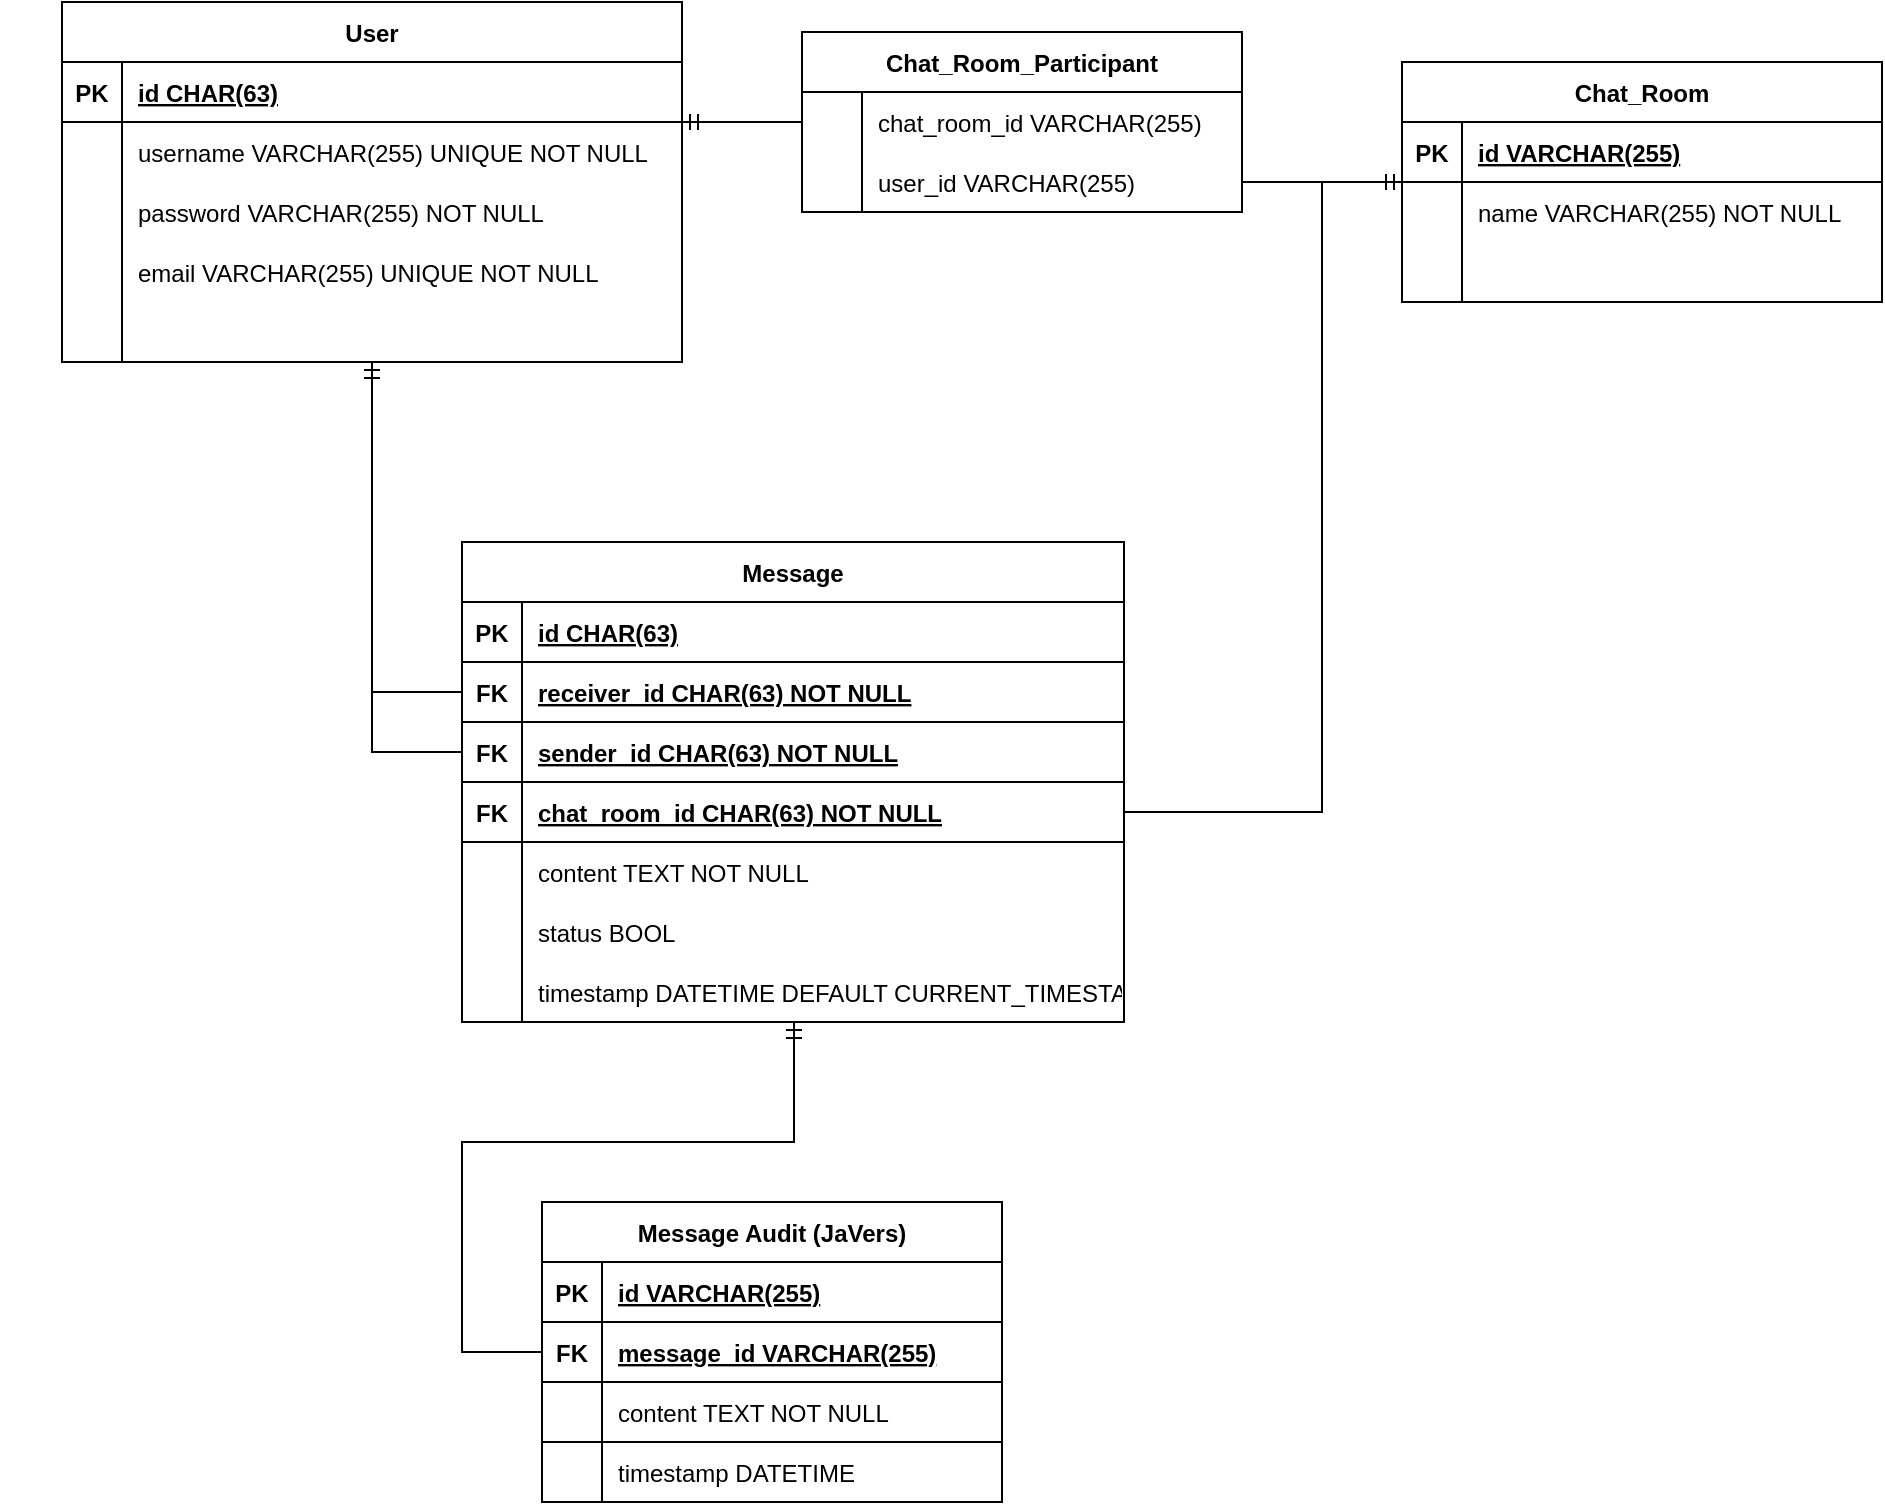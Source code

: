 <mxfile version="24.7.5" pages="3">
  <diagram name="entity_relationship" id="dvNQXCAL7kT2HSJjc5Px">
    <mxGraphModel dx="1500" dy="851" grid="1" gridSize="10" guides="1" tooltips="1" connect="1" arrows="1" fold="1" page="1" pageScale="1" pageWidth="850" pageHeight="1100" math="0" shadow="0">
      <root>
        <mxCell id="0" />
        <mxCell id="1" parent="0" />
        <mxCell id="iavN-UFRBA9EsQjQetGq-38" value="User" style="shape=table;startSize=30;container=1;collapsible=1;childLayout=tableLayout;fixedRows=1;rowLines=0;fontStyle=1;align=center;resizeLast=1;" vertex="1" parent="1">
          <mxGeometry x="40" y="40" width="310" height="180" as="geometry" />
        </mxCell>
        <mxCell id="iavN-UFRBA9EsQjQetGq-39" value="" style="shape=tableRow;horizontal=0;startSize=0;swimlaneHead=0;swimlaneBody=0;fillColor=none;collapsible=0;dropTarget=0;points=[[0,0.5],[1,0.5]];portConstraint=eastwest;strokeColor=inherit;top=0;left=0;right=0;bottom=1;" vertex="1" parent="iavN-UFRBA9EsQjQetGq-38">
          <mxGeometry y="30" width="310" height="30" as="geometry" />
        </mxCell>
        <mxCell id="iavN-UFRBA9EsQjQetGq-40" value="PK" style="shape=partialRectangle;overflow=hidden;connectable=0;fillColor=none;strokeColor=inherit;top=0;left=0;bottom=0;right=0;fontStyle=1;" vertex="1" parent="iavN-UFRBA9EsQjQetGq-39">
          <mxGeometry width="30" height="30" as="geometry">
            <mxRectangle width="30" height="30" as="alternateBounds" />
          </mxGeometry>
        </mxCell>
        <mxCell id="iavN-UFRBA9EsQjQetGq-41" value="id CHAR(63) " style="shape=partialRectangle;overflow=hidden;connectable=0;fillColor=none;align=left;strokeColor=inherit;top=0;left=0;bottom=0;right=0;spacingLeft=6;fontStyle=5;" vertex="1" parent="iavN-UFRBA9EsQjQetGq-39">
          <mxGeometry x="30" width="280" height="30" as="geometry">
            <mxRectangle width="280" height="30" as="alternateBounds" />
          </mxGeometry>
        </mxCell>
        <mxCell id="iavN-UFRBA9EsQjQetGq-42" value="" style="shape=tableRow;horizontal=0;startSize=0;swimlaneHead=0;swimlaneBody=0;fillColor=none;collapsible=0;dropTarget=0;points=[[0,0.5],[1,0.5]];portConstraint=eastwest;strokeColor=inherit;top=0;left=0;right=0;bottom=0;" vertex="1" parent="iavN-UFRBA9EsQjQetGq-38">
          <mxGeometry y="60" width="310" height="30" as="geometry" />
        </mxCell>
        <mxCell id="iavN-UFRBA9EsQjQetGq-43" value="" style="shape=partialRectangle;overflow=hidden;connectable=0;fillColor=none;strokeColor=inherit;top=0;left=0;bottom=0;right=0;" vertex="1" parent="iavN-UFRBA9EsQjQetGq-42">
          <mxGeometry width="30" height="30" as="geometry">
            <mxRectangle width="30" height="30" as="alternateBounds" />
          </mxGeometry>
        </mxCell>
        <mxCell id="iavN-UFRBA9EsQjQetGq-44" value="username VARCHAR(255) UNIQUE NOT NULL" style="shape=partialRectangle;overflow=hidden;connectable=0;fillColor=none;align=left;strokeColor=inherit;top=0;left=0;bottom=0;right=0;spacingLeft=6;" vertex="1" parent="iavN-UFRBA9EsQjQetGq-42">
          <mxGeometry x="30" width="280" height="30" as="geometry">
            <mxRectangle width="280" height="30" as="alternateBounds" />
          </mxGeometry>
        </mxCell>
        <mxCell id="iavN-UFRBA9EsQjQetGq-45" value="" style="shape=tableRow;horizontal=0;startSize=0;swimlaneHead=0;swimlaneBody=0;fillColor=none;collapsible=0;dropTarget=0;points=[[0,0.5],[1,0.5]];portConstraint=eastwest;strokeColor=inherit;top=0;left=0;right=0;bottom=0;" vertex="1" parent="iavN-UFRBA9EsQjQetGq-38">
          <mxGeometry y="90" width="310" height="30" as="geometry" />
        </mxCell>
        <mxCell id="iavN-UFRBA9EsQjQetGq-46" value="" style="shape=partialRectangle;overflow=hidden;connectable=0;fillColor=none;strokeColor=inherit;top=0;left=0;bottom=0;right=0;" vertex="1" parent="iavN-UFRBA9EsQjQetGq-45">
          <mxGeometry width="30" height="30" as="geometry">
            <mxRectangle width="30" height="30" as="alternateBounds" />
          </mxGeometry>
        </mxCell>
        <mxCell id="iavN-UFRBA9EsQjQetGq-47" value="password VARCHAR(255) NOT NULL" style="shape=partialRectangle;overflow=hidden;connectable=0;fillColor=none;align=left;strokeColor=inherit;top=0;left=0;bottom=0;right=0;spacingLeft=6;" vertex="1" parent="iavN-UFRBA9EsQjQetGq-45">
          <mxGeometry x="30" width="280" height="30" as="geometry">
            <mxRectangle width="280" height="30" as="alternateBounds" />
          </mxGeometry>
        </mxCell>
        <mxCell id="iavN-UFRBA9EsQjQetGq-48" value="" style="shape=tableRow;horizontal=0;startSize=0;swimlaneHead=0;swimlaneBody=0;fillColor=none;collapsible=0;dropTarget=0;points=[[0,0.5],[1,0.5]];portConstraint=eastwest;strokeColor=inherit;top=0;left=0;right=0;bottom=0;" vertex="1" parent="iavN-UFRBA9EsQjQetGq-38">
          <mxGeometry y="120" width="310" height="30" as="geometry" />
        </mxCell>
        <mxCell id="iavN-UFRBA9EsQjQetGq-49" value="" style="shape=partialRectangle;overflow=hidden;connectable=0;fillColor=none;strokeColor=inherit;top=0;left=0;bottom=0;right=0;" vertex="1" parent="iavN-UFRBA9EsQjQetGq-48">
          <mxGeometry width="30" height="30" as="geometry">
            <mxRectangle width="30" height="30" as="alternateBounds" />
          </mxGeometry>
        </mxCell>
        <mxCell id="iavN-UFRBA9EsQjQetGq-50" value="email VARCHAR(255) UNIQUE NOT NULL" style="shape=partialRectangle;overflow=hidden;connectable=0;fillColor=none;align=left;strokeColor=inherit;top=0;left=0;bottom=0;right=0;spacingLeft=6;" vertex="1" parent="iavN-UFRBA9EsQjQetGq-48">
          <mxGeometry x="30" width="280" height="30" as="geometry">
            <mxRectangle width="280" height="30" as="alternateBounds" />
          </mxGeometry>
        </mxCell>
        <mxCell id="iavN-UFRBA9EsQjQetGq-51" value="" style="shape=tableRow;horizontal=0;startSize=0;swimlaneHead=0;swimlaneBody=0;fillColor=none;collapsible=0;dropTarget=0;points=[[0,0.5],[1,0.5]];portConstraint=eastwest;strokeColor=inherit;top=0;left=0;right=0;bottom=0;" vertex="1" parent="iavN-UFRBA9EsQjQetGq-38">
          <mxGeometry y="150" width="310" height="30" as="geometry" />
        </mxCell>
        <mxCell id="iavN-UFRBA9EsQjQetGq-52" value="" style="shape=partialRectangle;overflow=hidden;connectable=0;fillColor=none;strokeColor=inherit;top=0;left=0;bottom=0;right=0;" vertex="1" parent="iavN-UFRBA9EsQjQetGq-51">
          <mxGeometry width="30" height="30" as="geometry">
            <mxRectangle width="30" height="30" as="alternateBounds" />
          </mxGeometry>
        </mxCell>
        <mxCell id="iavN-UFRBA9EsQjQetGq-53" value="" style="shape=partialRectangle;overflow=hidden;connectable=0;fillColor=none;align=left;strokeColor=inherit;top=0;left=0;bottom=0;right=0;spacingLeft=6;" vertex="1" parent="iavN-UFRBA9EsQjQetGq-51">
          <mxGeometry x="30" width="280" height="30" as="geometry">
            <mxRectangle width="280" height="30" as="alternateBounds" />
          </mxGeometry>
        </mxCell>
        <mxCell id="iavN-UFRBA9EsQjQetGq-82" value="" style="shape=partialRectangle;overflow=hidden;connectable=0;fillColor=none;align=left;strokeColor=inherit;top=0;left=0;bottom=0;right=0;spacingLeft=6;" vertex="1" parent="1">
          <mxGeometry x="10" y="330" width="300" height="30" as="geometry">
            <mxRectangle width="300" height="30" as="alternateBounds" />
          </mxGeometry>
        </mxCell>
        <mxCell id="iavN-UFRBA9EsQjQetGq-54" value="Message" style="shape=table;startSize=30;container=1;collapsible=1;childLayout=tableLayout;fixedRows=1;rowLines=0;fontStyle=1;align=center;resizeLast=1;" vertex="1" parent="1">
          <mxGeometry x="240" y="310" width="331" height="240" as="geometry" />
        </mxCell>
        <mxCell id="iavN-UFRBA9EsQjQetGq-55" value="" style="shape=tableRow;horizontal=0;startSize=0;swimlaneHead=0;swimlaneBody=0;fillColor=none;collapsible=0;dropTarget=0;points=[[0,0.5],[1,0.5]];portConstraint=eastwest;strokeColor=inherit;top=0;left=0;right=0;bottom=1;" vertex="1" parent="iavN-UFRBA9EsQjQetGq-54">
          <mxGeometry y="30" width="331" height="30" as="geometry" />
        </mxCell>
        <mxCell id="iavN-UFRBA9EsQjQetGq-56" value="PK" style="shape=partialRectangle;overflow=hidden;connectable=0;fillColor=none;strokeColor=inherit;top=0;left=0;bottom=0;right=0;fontStyle=1;" vertex="1" parent="iavN-UFRBA9EsQjQetGq-55">
          <mxGeometry width="30" height="30" as="geometry">
            <mxRectangle width="30" height="30" as="alternateBounds" />
          </mxGeometry>
        </mxCell>
        <mxCell id="iavN-UFRBA9EsQjQetGq-57" value="id CHAR(63) " style="shape=partialRectangle;overflow=hidden;connectable=0;fillColor=none;align=left;strokeColor=inherit;top=0;left=0;bottom=0;right=0;spacingLeft=6;fontStyle=5;" vertex="1" parent="iavN-UFRBA9EsQjQetGq-55">
          <mxGeometry x="30" width="301" height="30" as="geometry">
            <mxRectangle width="301" height="30" as="alternateBounds" />
          </mxGeometry>
        </mxCell>
        <mxCell id="iavN-UFRBA9EsQjQetGq-76" value="" style="shape=tableRow;horizontal=0;startSize=0;swimlaneHead=0;swimlaneBody=0;fillColor=none;collapsible=0;dropTarget=0;points=[[0,0.5],[1,0.5]];portConstraint=eastwest;strokeColor=inherit;top=0;left=0;right=0;bottom=1;" vertex="1" parent="iavN-UFRBA9EsQjQetGq-54">
          <mxGeometry y="60" width="331" height="30" as="geometry" />
        </mxCell>
        <mxCell id="iavN-UFRBA9EsQjQetGq-77" value="FK" style="shape=partialRectangle;overflow=hidden;connectable=0;fillColor=none;strokeColor=inherit;top=0;left=0;bottom=0;right=0;fontStyle=1;" vertex="1" parent="iavN-UFRBA9EsQjQetGq-76">
          <mxGeometry width="30" height="30" as="geometry">
            <mxRectangle width="30" height="30" as="alternateBounds" />
          </mxGeometry>
        </mxCell>
        <mxCell id="iavN-UFRBA9EsQjQetGq-78" value="receiver_id CHAR(63) NOT NULL" style="shape=partialRectangle;overflow=hidden;connectable=0;fillColor=none;align=left;strokeColor=inherit;top=0;left=0;bottom=0;right=0;spacingLeft=6;fontStyle=5;" vertex="1" parent="iavN-UFRBA9EsQjQetGq-76">
          <mxGeometry x="30" width="301" height="30" as="geometry">
            <mxRectangle width="301" height="30" as="alternateBounds" />
          </mxGeometry>
        </mxCell>
        <mxCell id="iavN-UFRBA9EsQjQetGq-79" value="" style="shape=tableRow;horizontal=0;startSize=0;swimlaneHead=0;swimlaneBody=0;fillColor=none;collapsible=0;dropTarget=0;points=[[0,0.5],[1,0.5]];portConstraint=eastwest;strokeColor=inherit;top=0;left=0;right=0;bottom=1;" vertex="1" parent="iavN-UFRBA9EsQjQetGq-54">
          <mxGeometry y="90" width="331" height="30" as="geometry" />
        </mxCell>
        <mxCell id="iavN-UFRBA9EsQjQetGq-80" value="FK" style="shape=partialRectangle;overflow=hidden;connectable=0;fillColor=none;strokeColor=inherit;top=0;left=0;bottom=0;right=0;fontStyle=1;" vertex="1" parent="iavN-UFRBA9EsQjQetGq-79">
          <mxGeometry width="30" height="30" as="geometry">
            <mxRectangle width="30" height="30" as="alternateBounds" />
          </mxGeometry>
        </mxCell>
        <mxCell id="iavN-UFRBA9EsQjQetGq-81" value="sender_id CHAR(63) NOT NULL" style="shape=partialRectangle;overflow=hidden;connectable=0;fillColor=none;align=left;strokeColor=inherit;top=0;left=0;bottom=0;right=0;spacingLeft=6;fontStyle=5;" vertex="1" parent="iavN-UFRBA9EsQjQetGq-79">
          <mxGeometry x="30" width="301" height="30" as="geometry">
            <mxRectangle width="301" height="30" as="alternateBounds" />
          </mxGeometry>
        </mxCell>
        <mxCell id="iavN-UFRBA9EsQjQetGq-105" value="" style="shape=tableRow;horizontal=0;startSize=0;swimlaneHead=0;swimlaneBody=0;fillColor=none;collapsible=0;dropTarget=0;points=[[0,0.5],[1,0.5]];portConstraint=eastwest;strokeColor=inherit;top=0;left=0;right=0;bottom=1;" vertex="1" parent="iavN-UFRBA9EsQjQetGq-54">
          <mxGeometry y="120" width="331" height="30" as="geometry" />
        </mxCell>
        <mxCell id="iavN-UFRBA9EsQjQetGq-106" value="FK" style="shape=partialRectangle;overflow=hidden;connectable=0;fillColor=none;strokeColor=inherit;top=0;left=0;bottom=0;right=0;fontStyle=1;" vertex="1" parent="iavN-UFRBA9EsQjQetGq-105">
          <mxGeometry width="30" height="30" as="geometry">
            <mxRectangle width="30" height="30" as="alternateBounds" />
          </mxGeometry>
        </mxCell>
        <mxCell id="iavN-UFRBA9EsQjQetGq-107" value="chat_room_id CHAR(63) NOT NULL" style="shape=partialRectangle;overflow=hidden;connectable=0;fillColor=none;align=left;strokeColor=inherit;top=0;left=0;bottom=0;right=0;spacingLeft=6;fontStyle=5;" vertex="1" parent="iavN-UFRBA9EsQjQetGq-105">
          <mxGeometry x="30" width="301" height="30" as="geometry">
            <mxRectangle width="301" height="30" as="alternateBounds" />
          </mxGeometry>
        </mxCell>
        <mxCell id="iavN-UFRBA9EsQjQetGq-64" value="" style="shape=tableRow;horizontal=0;startSize=0;swimlaneHead=0;swimlaneBody=0;fillColor=none;collapsible=0;dropTarget=0;points=[[0,0.5],[1,0.5]];portConstraint=eastwest;strokeColor=inherit;top=0;left=0;right=0;bottom=0;" vertex="1" parent="iavN-UFRBA9EsQjQetGq-54">
          <mxGeometry y="150" width="331" height="30" as="geometry" />
        </mxCell>
        <mxCell id="iavN-UFRBA9EsQjQetGq-65" value="" style="shape=partialRectangle;overflow=hidden;connectable=0;fillColor=none;strokeColor=inherit;top=0;left=0;bottom=0;right=0;" vertex="1" parent="iavN-UFRBA9EsQjQetGq-64">
          <mxGeometry width="30" height="30" as="geometry">
            <mxRectangle width="30" height="30" as="alternateBounds" />
          </mxGeometry>
        </mxCell>
        <mxCell id="iavN-UFRBA9EsQjQetGq-66" value="content TEXT NOT NULL" style="shape=partialRectangle;overflow=hidden;connectable=0;fillColor=none;align=left;strokeColor=inherit;top=0;left=0;bottom=0;right=0;spacingLeft=6;" vertex="1" parent="iavN-UFRBA9EsQjQetGq-64">
          <mxGeometry x="30" width="301" height="30" as="geometry">
            <mxRectangle width="301" height="30" as="alternateBounds" />
          </mxGeometry>
        </mxCell>
        <mxCell id="1YF99DTEPfbF8nsBhohG-1" value="" style="shape=tableRow;horizontal=0;startSize=0;swimlaneHead=0;swimlaneBody=0;fillColor=none;collapsible=0;dropTarget=0;points=[[0,0.5],[1,0.5]];portConstraint=eastwest;strokeColor=inherit;top=0;left=0;right=0;bottom=0;" vertex="1" parent="iavN-UFRBA9EsQjQetGq-54">
          <mxGeometry y="180" width="331" height="30" as="geometry" />
        </mxCell>
        <mxCell id="1YF99DTEPfbF8nsBhohG-2" value="" style="shape=partialRectangle;overflow=hidden;connectable=0;fillColor=none;strokeColor=inherit;top=0;left=0;bottom=0;right=0;" vertex="1" parent="1YF99DTEPfbF8nsBhohG-1">
          <mxGeometry width="30" height="30" as="geometry">
            <mxRectangle width="30" height="30" as="alternateBounds" />
          </mxGeometry>
        </mxCell>
        <mxCell id="1YF99DTEPfbF8nsBhohG-3" value="status BOOL" style="shape=partialRectangle;overflow=hidden;connectable=0;fillColor=none;align=left;strokeColor=inherit;top=0;left=0;bottom=0;right=0;spacingLeft=6;" vertex="1" parent="1YF99DTEPfbF8nsBhohG-1">
          <mxGeometry x="30" width="301" height="30" as="geometry">
            <mxRectangle width="301" height="30" as="alternateBounds" />
          </mxGeometry>
        </mxCell>
        <mxCell id="iavN-UFRBA9EsQjQetGq-67" value="" style="shape=tableRow;horizontal=0;startSize=0;swimlaneHead=0;swimlaneBody=0;fillColor=none;collapsible=0;dropTarget=0;points=[[0,0.5],[1,0.5]];portConstraint=eastwest;strokeColor=inherit;top=0;left=0;right=0;bottom=0;" vertex="1" parent="iavN-UFRBA9EsQjQetGq-54">
          <mxGeometry y="210" width="331" height="30" as="geometry" />
        </mxCell>
        <mxCell id="iavN-UFRBA9EsQjQetGq-68" value="" style="shape=partialRectangle;overflow=hidden;connectable=0;fillColor=none;strokeColor=inherit;top=0;left=0;bottom=0;right=0;" vertex="1" parent="iavN-UFRBA9EsQjQetGq-67">
          <mxGeometry width="30" height="30" as="geometry">
            <mxRectangle width="30" height="30" as="alternateBounds" />
          </mxGeometry>
        </mxCell>
        <mxCell id="iavN-UFRBA9EsQjQetGq-69" value="timestamp DATETIME DEFAULT CURRENT_TIMESTAMP" style="shape=partialRectangle;overflow=hidden;connectable=0;fillColor=none;align=left;strokeColor=inherit;top=0;left=0;bottom=0;right=0;spacingLeft=6;" vertex="1" parent="iavN-UFRBA9EsQjQetGq-67">
          <mxGeometry x="30" width="301" height="30" as="geometry">
            <mxRectangle width="301" height="30" as="alternateBounds" />
          </mxGeometry>
        </mxCell>
        <mxCell id="iavN-UFRBA9EsQjQetGq-86" value="" style="edgeStyle=elbowEdgeStyle;fontSize=12;html=1;endArrow=ERmandOne;rounded=0;exitX=0;exitY=0.5;exitDx=0;exitDy=0;elbow=vertical;" edge="1" parent="1" source="iavN-UFRBA9EsQjQetGq-76" target="iavN-UFRBA9EsQjQetGq-38">
          <mxGeometry width="100" height="100" relative="1" as="geometry">
            <mxPoint x="370" y="270" as="sourcePoint" />
            <mxPoint x="470" y="170" as="targetPoint" />
            <Array as="points">
              <mxPoint x="380" y="385" />
            </Array>
          </mxGeometry>
        </mxCell>
        <mxCell id="iavN-UFRBA9EsQjQetGq-87" value="" style="edgeStyle=elbowEdgeStyle;fontSize=12;html=1;endArrow=ERmandOne;rounded=0;exitX=0;exitY=0.5;exitDx=0;exitDy=0;elbow=vertical;" edge="1" parent="1" source="iavN-UFRBA9EsQjQetGq-79" target="iavN-UFRBA9EsQjQetGq-38">
          <mxGeometry width="100" height="100" relative="1" as="geometry">
            <mxPoint x="510.07" y="196.28" as="sourcePoint" />
            <mxPoint x="410.07" y="140.28" as="targetPoint" />
            <Array as="points">
              <mxPoint x="380" y="415" />
            </Array>
          </mxGeometry>
        </mxCell>
        <mxCell id="iavN-UFRBA9EsQjQetGq-88" value="Chat_Room" style="shape=table;startSize=30;container=1;collapsible=1;childLayout=tableLayout;fixedRows=1;rowLines=0;fontStyle=1;align=center;resizeLast=1;" vertex="1" parent="1">
          <mxGeometry x="710" y="70" width="240" height="120" as="geometry" />
        </mxCell>
        <mxCell id="iavN-UFRBA9EsQjQetGq-89" value="" style="shape=tableRow;horizontal=0;startSize=0;swimlaneHead=0;swimlaneBody=0;fillColor=none;collapsible=0;dropTarget=0;points=[[0,0.5],[1,0.5]];portConstraint=eastwest;strokeColor=inherit;top=0;left=0;right=0;bottom=1;" vertex="1" parent="iavN-UFRBA9EsQjQetGq-88">
          <mxGeometry y="30" width="240" height="30" as="geometry" />
        </mxCell>
        <mxCell id="iavN-UFRBA9EsQjQetGq-90" value="PK" style="shape=partialRectangle;overflow=hidden;connectable=0;fillColor=none;strokeColor=inherit;top=0;left=0;bottom=0;right=0;fontStyle=1;" vertex="1" parent="iavN-UFRBA9EsQjQetGq-89">
          <mxGeometry width="30" height="30" as="geometry">
            <mxRectangle width="30" height="30" as="alternateBounds" />
          </mxGeometry>
        </mxCell>
        <mxCell id="iavN-UFRBA9EsQjQetGq-91" value="id VARCHAR(255) " style="shape=partialRectangle;overflow=hidden;connectable=0;fillColor=none;align=left;strokeColor=inherit;top=0;left=0;bottom=0;right=0;spacingLeft=6;fontStyle=5;" vertex="1" parent="iavN-UFRBA9EsQjQetGq-89">
          <mxGeometry x="30" width="210" height="30" as="geometry">
            <mxRectangle width="210" height="30" as="alternateBounds" />
          </mxGeometry>
        </mxCell>
        <mxCell id="iavN-UFRBA9EsQjQetGq-92" value="" style="shape=tableRow;horizontal=0;startSize=0;swimlaneHead=0;swimlaneBody=0;fillColor=none;collapsible=0;dropTarget=0;points=[[0,0.5],[1,0.5]];portConstraint=eastwest;strokeColor=inherit;top=0;left=0;right=0;bottom=0;" vertex="1" parent="iavN-UFRBA9EsQjQetGq-88">
          <mxGeometry y="60" width="240" height="30" as="geometry" />
        </mxCell>
        <mxCell id="iavN-UFRBA9EsQjQetGq-93" value="" style="shape=partialRectangle;overflow=hidden;connectable=0;fillColor=none;strokeColor=inherit;top=0;left=0;bottom=0;right=0;" vertex="1" parent="iavN-UFRBA9EsQjQetGq-92">
          <mxGeometry width="30" height="30" as="geometry">
            <mxRectangle width="30" height="30" as="alternateBounds" />
          </mxGeometry>
        </mxCell>
        <mxCell id="iavN-UFRBA9EsQjQetGq-94" value="name VARCHAR(255) NOT NULL" style="shape=partialRectangle;overflow=hidden;connectable=0;fillColor=none;align=left;strokeColor=inherit;top=0;left=0;bottom=0;right=0;spacingLeft=6;" vertex="1" parent="iavN-UFRBA9EsQjQetGq-92">
          <mxGeometry x="30" width="210" height="30" as="geometry">
            <mxRectangle width="210" height="30" as="alternateBounds" />
          </mxGeometry>
        </mxCell>
        <mxCell id="iavN-UFRBA9EsQjQetGq-95" value="" style="shape=tableRow;horizontal=0;startSize=0;swimlaneHead=0;swimlaneBody=0;fillColor=none;collapsible=0;dropTarget=0;points=[[0,0.5],[1,0.5]];portConstraint=eastwest;strokeColor=inherit;top=0;left=0;right=0;bottom=0;" vertex="1" parent="iavN-UFRBA9EsQjQetGq-88">
          <mxGeometry y="90" width="240" height="30" as="geometry" />
        </mxCell>
        <mxCell id="iavN-UFRBA9EsQjQetGq-96" value="" style="shape=partialRectangle;overflow=hidden;connectable=0;fillColor=none;strokeColor=inherit;top=0;left=0;bottom=0;right=0;" vertex="1" parent="iavN-UFRBA9EsQjQetGq-95">
          <mxGeometry width="30" height="30" as="geometry">
            <mxRectangle width="30" height="30" as="alternateBounds" />
          </mxGeometry>
        </mxCell>
        <mxCell id="iavN-UFRBA9EsQjQetGq-97" value="" style="shape=partialRectangle;overflow=hidden;connectable=0;fillColor=none;align=left;strokeColor=inherit;top=0;left=0;bottom=0;right=0;spacingLeft=6;" vertex="1" parent="iavN-UFRBA9EsQjQetGq-95">
          <mxGeometry x="30" width="210" height="30" as="geometry">
            <mxRectangle width="210" height="30" as="alternateBounds" />
          </mxGeometry>
        </mxCell>
        <mxCell id="iavN-UFRBA9EsQjQetGq-98" value="Chat_Room_Participant" style="shape=table;startSize=30;container=1;collapsible=1;childLayout=tableLayout;fixedRows=1;rowLines=0;fontStyle=1;align=center;resizeLast=1;" vertex="1" parent="1">
          <mxGeometry x="410" y="55" width="220" height="90" as="geometry" />
        </mxCell>
        <mxCell id="iavN-UFRBA9EsQjQetGq-99" value="" style="shape=tableRow;horizontal=0;startSize=0;swimlaneHead=0;swimlaneBody=0;fillColor=none;collapsible=0;dropTarget=0;points=[[0,0.5],[1,0.5]];portConstraint=eastwest;strokeColor=inherit;top=0;left=0;right=0;bottom=0;" vertex="1" parent="iavN-UFRBA9EsQjQetGq-98">
          <mxGeometry y="30" width="220" height="30" as="geometry" />
        </mxCell>
        <mxCell id="iavN-UFRBA9EsQjQetGq-100" value="" style="shape=partialRectangle;overflow=hidden;connectable=0;fillColor=none;strokeColor=inherit;top=0;left=0;bottom=0;right=0;" vertex="1" parent="iavN-UFRBA9EsQjQetGq-99">
          <mxGeometry width="30" height="30" as="geometry">
            <mxRectangle width="30" height="30" as="alternateBounds" />
          </mxGeometry>
        </mxCell>
        <mxCell id="iavN-UFRBA9EsQjQetGq-101" value="chat_room_id VARCHAR(255)" style="shape=partialRectangle;overflow=hidden;connectable=0;fillColor=none;align=left;strokeColor=inherit;top=0;left=0;bottom=0;right=0;spacingLeft=6;" vertex="1" parent="iavN-UFRBA9EsQjQetGq-99">
          <mxGeometry x="30" width="190" height="30" as="geometry">
            <mxRectangle width="190" height="30" as="alternateBounds" />
          </mxGeometry>
        </mxCell>
        <mxCell id="iavN-UFRBA9EsQjQetGq-102" value="" style="shape=tableRow;horizontal=0;startSize=0;swimlaneHead=0;swimlaneBody=0;fillColor=none;collapsible=0;dropTarget=0;points=[[0,0.5],[1,0.5]];portConstraint=eastwest;strokeColor=inherit;top=0;left=0;right=0;bottom=0;" vertex="1" parent="iavN-UFRBA9EsQjQetGq-98">
          <mxGeometry y="60" width="220" height="30" as="geometry" />
        </mxCell>
        <mxCell id="iavN-UFRBA9EsQjQetGq-103" value="" style="shape=partialRectangle;overflow=hidden;connectable=0;fillColor=none;strokeColor=inherit;top=0;left=0;bottom=0;right=0;" vertex="1" parent="iavN-UFRBA9EsQjQetGq-102">
          <mxGeometry width="30" height="30" as="geometry">
            <mxRectangle width="30" height="30" as="alternateBounds" />
          </mxGeometry>
        </mxCell>
        <mxCell id="iavN-UFRBA9EsQjQetGq-104" value="user_id VARCHAR(255)" style="shape=partialRectangle;overflow=hidden;connectable=0;fillColor=none;align=left;strokeColor=inherit;top=0;left=0;bottom=0;right=0;spacingLeft=6;" vertex="1" parent="iavN-UFRBA9EsQjQetGq-102">
          <mxGeometry x="30" width="190" height="30" as="geometry">
            <mxRectangle width="190" height="30" as="alternateBounds" />
          </mxGeometry>
        </mxCell>
        <mxCell id="iavN-UFRBA9EsQjQetGq-108" value="" style="edgeStyle=elbowEdgeStyle;fontSize=12;html=1;endArrow=ERmandOne;rounded=0;" edge="1" parent="1" source="iavN-UFRBA9EsQjQetGq-105" target="iavN-UFRBA9EsQjQetGq-88">
          <mxGeometry width="100" height="100" relative="1" as="geometry">
            <mxPoint x="460.07" y="246.28" as="sourcePoint" />
            <mxPoint x="360.07" y="190.28" as="targetPoint" />
            <Array as="points">
              <mxPoint x="670" y="290" />
            </Array>
          </mxGeometry>
        </mxCell>
        <mxCell id="iavN-UFRBA9EsQjQetGq-110" value="" style="edgeStyle=elbowEdgeStyle;fontSize=12;html=1;endArrow=ERmandOne;rounded=0;elbow=vertical;" edge="1" parent="1" source="iavN-UFRBA9EsQjQetGq-102" target="iavN-UFRBA9EsQjQetGq-88">
          <mxGeometry width="100" height="100" relative="1" as="geometry">
            <mxPoint x="460.07" y="246.28" as="sourcePoint" />
            <mxPoint x="360.07" y="190.28" as="targetPoint" />
          </mxGeometry>
        </mxCell>
        <mxCell id="iavN-UFRBA9EsQjQetGq-111" value="" style="edgeStyle=elbowEdgeStyle;fontSize=12;html=1;endArrow=ERmandOne;rounded=0;exitX=0;exitY=0.5;exitDx=0;exitDy=0;elbow=vertical;" edge="1" parent="1" source="iavN-UFRBA9EsQjQetGq-99" target="iavN-UFRBA9EsQjQetGq-38">
          <mxGeometry width="100" height="100" relative="1" as="geometry">
            <mxPoint x="460.07" y="246.28" as="sourcePoint" />
            <mxPoint x="360.07" y="190.28" as="targetPoint" />
          </mxGeometry>
        </mxCell>
        <mxCell id="iavN-UFRBA9EsQjQetGq-127" value="Message Audit (JaVers)" style="shape=table;startSize=30;container=1;collapsible=1;childLayout=tableLayout;fixedRows=1;rowLines=0;fontStyle=1;align=center;resizeLast=1;" vertex="1" parent="1">
          <mxGeometry x="280" y="640" width="230" height="150" as="geometry" />
        </mxCell>
        <mxCell id="iavN-UFRBA9EsQjQetGq-128" value="" style="shape=tableRow;horizontal=0;startSize=0;swimlaneHead=0;swimlaneBody=0;fillColor=none;collapsible=0;dropTarget=0;points=[[0,0.5],[1,0.5]];portConstraint=eastwest;strokeColor=inherit;top=0;left=0;right=0;bottom=1;" vertex="1" parent="iavN-UFRBA9EsQjQetGq-127">
          <mxGeometry y="30" width="230" height="30" as="geometry" />
        </mxCell>
        <mxCell id="iavN-UFRBA9EsQjQetGq-129" value="PK" style="shape=partialRectangle;overflow=hidden;connectable=0;fillColor=none;strokeColor=inherit;top=0;left=0;bottom=0;right=0;fontStyle=1;" vertex="1" parent="iavN-UFRBA9EsQjQetGq-128">
          <mxGeometry width="30" height="30" as="geometry">
            <mxRectangle width="30" height="30" as="alternateBounds" />
          </mxGeometry>
        </mxCell>
        <mxCell id="iavN-UFRBA9EsQjQetGq-130" value="id VARCHAR(255) " style="shape=partialRectangle;overflow=hidden;connectable=0;fillColor=none;align=left;strokeColor=inherit;top=0;left=0;bottom=0;right=0;spacingLeft=6;fontStyle=5;" vertex="1" parent="iavN-UFRBA9EsQjQetGq-128">
          <mxGeometry x="30" width="200" height="30" as="geometry">
            <mxRectangle width="200" height="30" as="alternateBounds" />
          </mxGeometry>
        </mxCell>
        <mxCell id="iavN-UFRBA9EsQjQetGq-137" value="" style="shape=tableRow;horizontal=0;startSize=0;swimlaneHead=0;swimlaneBody=0;fillColor=none;collapsible=0;dropTarget=0;points=[[0,0.5],[1,0.5]];portConstraint=eastwest;strokeColor=inherit;top=0;left=0;right=0;bottom=1;" vertex="1" parent="iavN-UFRBA9EsQjQetGq-127">
          <mxGeometry y="60" width="230" height="30" as="geometry" />
        </mxCell>
        <mxCell id="iavN-UFRBA9EsQjQetGq-138" value="FK" style="shape=partialRectangle;overflow=hidden;connectable=0;fillColor=none;strokeColor=inherit;top=0;left=0;bottom=0;right=0;fontStyle=1;" vertex="1" parent="iavN-UFRBA9EsQjQetGq-137">
          <mxGeometry width="30" height="30" as="geometry">
            <mxRectangle width="30" height="30" as="alternateBounds" />
          </mxGeometry>
        </mxCell>
        <mxCell id="iavN-UFRBA9EsQjQetGq-139" value="message_id VARCHAR(255)" style="shape=partialRectangle;overflow=hidden;connectable=0;fillColor=none;align=left;strokeColor=inherit;top=0;left=0;bottom=0;right=0;spacingLeft=6;fontStyle=5;" vertex="1" parent="iavN-UFRBA9EsQjQetGq-137">
          <mxGeometry x="30" width="200" height="30" as="geometry">
            <mxRectangle width="200" height="30" as="alternateBounds" />
          </mxGeometry>
        </mxCell>
        <mxCell id="FM43t1H5JxLe2pflGVFn-1" value="" style="shape=tableRow;horizontal=0;startSize=0;swimlaneHead=0;swimlaneBody=0;fillColor=none;collapsible=0;dropTarget=0;points=[[0,0.5],[1,0.5]];portConstraint=eastwest;strokeColor=inherit;top=0;left=0;right=0;bottom=1;" vertex="1" parent="iavN-UFRBA9EsQjQetGq-127">
          <mxGeometry y="90" width="230" height="30" as="geometry" />
        </mxCell>
        <mxCell id="FM43t1H5JxLe2pflGVFn-2" value="" style="shape=partialRectangle;overflow=hidden;connectable=0;fillColor=none;strokeColor=inherit;top=0;left=0;bottom=0;right=0;fontStyle=1;" vertex="1" parent="FM43t1H5JxLe2pflGVFn-1">
          <mxGeometry width="30" height="30" as="geometry">
            <mxRectangle width="30" height="30" as="alternateBounds" />
          </mxGeometry>
        </mxCell>
        <mxCell id="FM43t1H5JxLe2pflGVFn-3" value="content TEXT NOT NULL" style="shape=partialRectangle;overflow=hidden;connectable=0;fillColor=none;align=left;strokeColor=inherit;top=0;left=0;bottom=0;right=0;spacingLeft=6;fontStyle=0;" vertex="1" parent="FM43t1H5JxLe2pflGVFn-1">
          <mxGeometry x="30" width="200" height="30" as="geometry">
            <mxRectangle width="200" height="30" as="alternateBounds" />
          </mxGeometry>
        </mxCell>
        <mxCell id="ApjLNvmDcuuYUFGs77qM-14" value="" style="shape=tableRow;horizontal=0;startSize=0;swimlaneHead=0;swimlaneBody=0;fillColor=none;collapsible=0;dropTarget=0;points=[[0,0.5],[1,0.5]];portConstraint=eastwest;strokeColor=inherit;top=0;left=0;right=0;bottom=1;" vertex="1" parent="iavN-UFRBA9EsQjQetGq-127">
          <mxGeometry y="120" width="230" height="30" as="geometry" />
        </mxCell>
        <mxCell id="ApjLNvmDcuuYUFGs77qM-15" value="" style="shape=partialRectangle;overflow=hidden;connectable=0;fillColor=none;strokeColor=inherit;top=0;left=0;bottom=0;right=0;fontStyle=1;" vertex="1" parent="ApjLNvmDcuuYUFGs77qM-14">
          <mxGeometry width="30" height="30" as="geometry">
            <mxRectangle width="30" height="30" as="alternateBounds" />
          </mxGeometry>
        </mxCell>
        <mxCell id="ApjLNvmDcuuYUFGs77qM-16" value="timestamp DATETIME" style="shape=partialRectangle;overflow=hidden;connectable=0;fillColor=none;align=left;strokeColor=inherit;top=0;left=0;bottom=0;right=0;spacingLeft=6;fontStyle=0;" vertex="1" parent="ApjLNvmDcuuYUFGs77qM-14">
          <mxGeometry x="30" width="200" height="30" as="geometry">
            <mxRectangle width="200" height="30" as="alternateBounds" />
          </mxGeometry>
        </mxCell>
        <mxCell id="iavN-UFRBA9EsQjQetGq-144" value="" style="edgeStyle=orthogonalEdgeStyle;fontSize=12;html=1;endArrow=ERmandOne;rounded=0;exitX=0;exitY=0.5;exitDx=0;exitDy=0;" edge="1" parent="1" source="iavN-UFRBA9EsQjQetGq-137" target="iavN-UFRBA9EsQjQetGq-54">
          <mxGeometry width="100" height="100" relative="1" as="geometry">
            <mxPoint x="630.07" y="326.28" as="sourcePoint" />
            <mxPoint x="530.07" y="270.28" as="targetPoint" />
            <Array as="points">
              <mxPoint x="240" y="715" />
              <mxPoint x="240" y="610" />
              <mxPoint x="406" y="610" />
            </Array>
          </mxGeometry>
        </mxCell>
      </root>
    </mxGraphModel>
  </diagram>
  <diagram id="RluTcJFYq8zNbeqi1IOR" name="message_send_sequence">
    <mxGraphModel dx="1235" dy="701" grid="1" gridSize="10" guides="1" tooltips="1" connect="1" arrows="1" fold="1" page="1" pageScale="1" pageWidth="850" pageHeight="1100" math="0" shadow="0">
      <root>
        <mxCell id="0" />
        <mxCell id="1" parent="0" />
        <mxCell id="f7_sXyo5MDRmhDGST-N2-11" value="" style="shape=umlLifeline;perimeter=lifelinePerimeter;whiteSpace=wrap;html=1;container=1;dropTarget=0;collapsible=0;recursiveResize=0;outlineConnect=0;portConstraint=eastwest;newEdgeStyle={&quot;curved&quot;:0,&quot;rounded&quot;:0};participant=umlActor;" vertex="1" parent="1">
          <mxGeometry x="70" y="40" width="20" height="530" as="geometry" />
        </mxCell>
        <mxCell id="f7_sXyo5MDRmhDGST-N2-13" value="" style="html=1;points=[[0,0,0,0,5],[0,1,0,0,-5],[1,0,0,0,5],[1,1,0,0,-5]];perimeter=orthogonalPerimeter;outlineConnect=0;targetShapes=umlLifeline;portConstraint=eastwest;newEdgeStyle={&quot;curved&quot;:0,&quot;rounded&quot;:0};" vertex="1" parent="f7_sXyo5MDRmhDGST-N2-11">
          <mxGeometry x="5" y="80" width="10" height="430" as="geometry" />
        </mxCell>
        <mxCell id="f7_sXyo5MDRmhDGST-N2-17" value="sendMessage(msg, chat)" style="text;html=1;align=center;verticalAlign=middle;resizable=0;points=[];autosize=1;strokeColor=none;fillColor=none;" vertex="1" parent="1">
          <mxGeometry x="100" y="130" width="160" height="30" as="geometry" />
        </mxCell>
        <mxCell id="f7_sXyo5MDRmhDGST-N2-20" style="edgeStyle=orthogonalEdgeStyle;curved=0;rounded=0;orthogonalLoop=1;jettySize=auto;html=1;" edge="1" parent="1" source="f7_sXyo5MDRmhDGST-N2-13" target="UwyhmJ8w5imQIly7uO4r-5">
          <mxGeometry relative="1" as="geometry">
            <mxPoint x="260" y="160" as="targetPoint" />
            <Array as="points">
              <mxPoint x="180" y="160" />
              <mxPoint x="180" y="160" />
            </Array>
          </mxGeometry>
        </mxCell>
        <mxCell id="f7_sXyo5MDRmhDGST-N2-21" value="ChatRoom" style="shape=umlLifeline;whiteSpace=wrap;html=1;container=1;dropTarget=0;collapsible=0;recursiveResize=0;outlineConnect=0;portConstraint=eastwest;newEdgeStyle={&quot;curved&quot;:0,&quot;rounded&quot;:0};points=[[0,0,0,0,5],[0,1,0,0,-5],[1,0,0,0,5],[1,1,0,0,-5]];perimeter=rectanglePerimeter;targetShapes=umlLifeline;participant=label;" vertex="1" parent="1">
          <mxGeometry x="720" y="130" width="100" height="215" as="geometry" />
        </mxCell>
        <mxCell id="UwyhmJ8w5imQIly7uO4r-13" value="" style="html=1;points=[[0,0,0,0,5],[0,1,0,0,-5],[1,0,0,0,5],[1,1,0,0,-5]];perimeter=orthogonalPerimeter;outlineConnect=0;targetShapes=umlLifeline;portConstraint=eastwest;newEdgeStyle={&quot;curved&quot;:0,&quot;rounded&quot;:0};" vertex="1" parent="f7_sXyo5MDRmhDGST-N2-21">
          <mxGeometry x="42.5" y="80" width="15" height="50" as="geometry" />
        </mxCell>
        <mxCell id="UwyhmJ8w5imQIly7uO4r-1" value="" style="shape=umlLifeline;perimeter=lifelinePerimeter;whiteSpace=wrap;html=1;container=1;dropTarget=0;collapsible=0;recursiveResize=0;outlineConnect=0;portConstraint=eastwest;newEdgeStyle={&quot;curved&quot;:0,&quot;rounded&quot;:0};participant=umlControl;" vertex="1" parent="1">
          <mxGeometry x="440" y="40" width="40" height="520" as="geometry" />
        </mxCell>
        <mxCell id="UwyhmJ8w5imQIly7uO4r-10" value="" style="html=1;points=[[0,0,0,0,5],[0,1,0,0,-5],[1,0,0,0,5],[1,1,0,0,-5]];perimeter=orthogonalPerimeter;outlineConnect=0;targetShapes=umlLifeline;portConstraint=eastwest;newEdgeStyle={&quot;curved&quot;:0,&quot;rounded&quot;:0};" vertex="1" parent="UwyhmJ8w5imQIly7uO4r-1">
          <mxGeometry x="15" y="80" width="15" height="410" as="geometry" />
        </mxCell>
        <mxCell id="UwyhmJ8w5imQIly7uO4r-3" value="" style="shape=umlLifeline;perimeter=lifelinePerimeter;whiteSpace=wrap;html=1;container=1;dropTarget=0;collapsible=0;recursiveResize=0;outlineConnect=0;portConstraint=eastwest;newEdgeStyle={&quot;curved&quot;:0,&quot;rounded&quot;:0};participant=umlBoundary;" vertex="1" parent="1">
          <mxGeometry x="260" y="40" width="50" height="530" as="geometry" />
        </mxCell>
        <mxCell id="UwyhmJ8w5imQIly7uO4r-5" value="" style="html=1;points=[[0,0,0,0,5],[0,1,0,0,-5],[1,0,0,0,5],[1,1,0,0,-5]];perimeter=orthogonalPerimeter;outlineConnect=0;targetShapes=umlLifeline;portConstraint=eastwest;newEdgeStyle={&quot;curved&quot;:0,&quot;rounded&quot;:0};" vertex="1" parent="UwyhmJ8w5imQIly7uO4r-3">
          <mxGeometry x="20" y="80" width="10" height="420" as="geometry" />
        </mxCell>
        <mxCell id="UwyhmJ8w5imQIly7uO4r-4" value="Server" style="text;html=1;align=center;verticalAlign=middle;whiteSpace=wrap;rounded=0;" vertex="1" parent="1">
          <mxGeometry x="232.5" y="10" width="105" height="30" as="geometry" />
        </mxCell>
        <mxCell id="UwyhmJ8w5imQIly7uO4r-8" value="" style="endArrow=classic;html=1;rounded=0;edgeStyle=orthogonalEdgeStyle;elbow=vertical;" edge="1" parent="1" source="UwyhmJ8w5imQIly7uO4r-5" target="UwyhmJ8w5imQIly7uO4r-10">
          <mxGeometry width="50" height="50" relative="1" as="geometry">
            <mxPoint x="300" y="190" as="sourcePoint" />
            <mxPoint x="420" y="190" as="targetPoint" />
            <Array as="points">
              <mxPoint x="370" y="180" />
              <mxPoint x="370" y="180" />
            </Array>
          </mxGeometry>
        </mxCell>
        <mxCell id="UwyhmJ8w5imQIly7uO4r-11" value="Message Service" style="text;html=1;align=center;verticalAlign=middle;whiteSpace=wrap;rounded=0;" vertex="1" parent="1">
          <mxGeometry x="430" y="10" width="60" height="30" as="geometry" />
        </mxCell>
        <mxCell id="UwyhmJ8w5imQIly7uO4r-12" value="sendMessage(msg, chat)" style="text;html=1;align=center;verticalAlign=middle;resizable=0;points=[];autosize=1;strokeColor=none;fillColor=none;" vertex="1" parent="1">
          <mxGeometry x="290" y="150" width="160" height="30" as="geometry" />
        </mxCell>
        <mxCell id="aq4dTunesYQlY961VDvg-4" value="" style="shape=umlLifeline;perimeter=lifelinePerimeter;whiteSpace=wrap;html=1;container=1;dropTarget=0;collapsible=0;recursiveResize=0;outlineConnect=0;portConstraint=eastwest;newEdgeStyle={&quot;curved&quot;:0,&quot;rounded&quot;:0};participant=umlControl;" vertex="1" parent="1">
          <mxGeometry x="625" y="40" width="40" height="480" as="geometry" />
        </mxCell>
        <mxCell id="aq4dTunesYQlY961VDvg-5" value="" style="html=1;points=[[0,0,0,0,5],[0,1,0,0,-5],[1,0,0,0,5],[1,1,0,0,-5]];perimeter=orthogonalPerimeter;outlineConnect=0;targetShapes=umlLifeline;portConstraint=eastwest;newEdgeStyle={&quot;curved&quot;:0,&quot;rounded&quot;:0};" vertex="1" parent="aq4dTunesYQlY961VDvg-4">
          <mxGeometry x="12.5" y="140" width="15" height="110" as="geometry" />
        </mxCell>
        <mxCell id="aq4dTunesYQlY961VDvg-6" value="Chat Service" style="text;html=1;align=center;verticalAlign=middle;whiteSpace=wrap;rounded=0;" vertex="1" parent="1">
          <mxGeometry x="600" y="10" width="90" height="30" as="geometry" />
        </mxCell>
        <mxCell id="QBwYZbjo1qc-XuDya7Fc-1" style="edgeStyle=orthogonalEdgeStyle;rounded=0;orthogonalLoop=1;jettySize=auto;html=1;curved=0;" edge="1" parent="1" source="UwyhmJ8w5imQIly7uO4r-10" target="aq4dTunesYQlY961VDvg-5">
          <mxGeometry relative="1" as="geometry">
            <Array as="points">
              <mxPoint x="530" y="210" />
              <mxPoint x="530" y="210" />
            </Array>
          </mxGeometry>
        </mxCell>
        <mxCell id="QBwYZbjo1qc-XuDya7Fc-2" value="getOrCreateChatRoom" style="text;html=1;align=center;verticalAlign=middle;whiteSpace=wrap;rounded=0;" vertex="1" parent="1">
          <mxGeometry x="520" y="180" width="60" height="30" as="geometry" />
        </mxCell>
        <mxCell id="QBwYZbjo1qc-XuDya7Fc-5" style="edgeStyle=orthogonalEdgeStyle;rounded=0;orthogonalLoop=1;jettySize=auto;html=1;curved=0;" edge="1" parent="1" source="aq4dTunesYQlY961VDvg-5" target="UwyhmJ8w5imQIly7uO4r-13">
          <mxGeometry relative="1" as="geometry">
            <Array as="points">
              <mxPoint x="710" y="230" />
              <mxPoint x="710" y="230" />
            </Array>
          </mxGeometry>
        </mxCell>
        <mxCell id="QBwYZbjo1qc-XuDya7Fc-6" style="edgeStyle=orthogonalEdgeStyle;rounded=0;orthogonalLoop=1;jettySize=auto;html=1;curved=0;" edge="1" parent="1" source="UwyhmJ8w5imQIly7uO4r-13" target="aq4dTunesYQlY961VDvg-5">
          <mxGeometry relative="1" as="geometry">
            <Array as="points">
              <mxPoint x="710" y="240" />
              <mxPoint x="710" y="240" />
            </Array>
          </mxGeometry>
        </mxCell>
        <mxCell id="QBwYZbjo1qc-XuDya7Fc-7" style="edgeStyle=orthogonalEdgeStyle;rounded=0;orthogonalLoop=1;jettySize=auto;html=1;curved=0;" edge="1" parent="1" source="aq4dTunesYQlY961VDvg-5" target="UwyhmJ8w5imQIly7uO4r-10">
          <mxGeometry relative="1" as="geometry">
            <Array as="points">
              <mxPoint x="550" y="260" />
              <mxPoint x="550" y="260" />
            </Array>
          </mxGeometry>
        </mxCell>
        <mxCell id="QBwYZbjo1qc-XuDya7Fc-9" value="" style="shape=umlLifeline;perimeter=lifelinePerimeter;whiteSpace=wrap;html=1;container=1;dropTarget=0;collapsible=0;recursiveResize=0;outlineConnect=0;portConstraint=eastwest;newEdgeStyle={&quot;curved&quot;:0,&quot;rounded&quot;:0};participant=umlControl;" vertex="1" parent="1">
          <mxGeometry x="895" y="40" width="40" height="490" as="geometry" />
        </mxCell>
        <mxCell id="QBwYZbjo1qc-XuDya7Fc-12" value="" style="html=1;points=[[0,0,0,0,5],[0,1,0,0,-5],[1,0,0,0,5],[1,1,0,0,-5]];perimeter=orthogonalPerimeter;outlineConnect=0;targetShapes=umlLifeline;portConstraint=eastwest;newEdgeStyle={&quot;curved&quot;:0,&quot;rounded&quot;:0};" vertex="1" parent="QBwYZbjo1qc-XuDya7Fc-9">
          <mxGeometry x="12.5" y="250" width="15" height="120" as="geometry" />
        </mxCell>
        <mxCell id="QBwYZbjo1qc-XuDya7Fc-10" value="Notification Service" style="text;html=1;align=center;verticalAlign=middle;whiteSpace=wrap;rounded=0;" vertex="1" parent="1">
          <mxGeometry x="840" y="10" width="150" height="30" as="geometry" />
        </mxCell>
        <mxCell id="QBwYZbjo1qc-XuDya7Fc-25" style="edgeStyle=orthogonalEdgeStyle;rounded=0;orthogonalLoop=1;jettySize=auto;html=1;curved=0;" edge="1" parent="1" source="UwyhmJ8w5imQIly7uO4r-5" target="f7_sXyo5MDRmhDGST-N2-11">
          <mxGeometry relative="1" as="geometry">
            <Array as="points">
              <mxPoint x="130" y="520" />
              <mxPoint x="130" y="520" />
            </Array>
          </mxGeometry>
        </mxCell>
        <mxCell id="QBwYZbjo1qc-XuDya7Fc-29" value="sendAsyncUpdateNotification(chat)" style="text;html=1;align=center;verticalAlign=middle;whiteSpace=wrap;rounded=0;" vertex="1" parent="1">
          <mxGeometry x="690" y="300" width="140" height="30" as="geometry" />
        </mxCell>
        <mxCell id="QBwYZbjo1qc-XuDya7Fc-30" style="edgeStyle=orthogonalEdgeStyle;rounded=0;orthogonalLoop=1;jettySize=auto;html=1;curved=0;" edge="1" parent="1" source="UwyhmJ8w5imQIly7uO4r-10" target="UwyhmJ8w5imQIly7uO4r-5">
          <mxGeometry relative="1" as="geometry">
            <Array as="points">
              <mxPoint x="380" y="490" />
              <mxPoint x="380" y="490" />
            </Array>
          </mxGeometry>
        </mxCell>
        <mxCell id="QBwYZbjo1qc-XuDya7Fc-33" style="edgeStyle=orthogonalEdgeStyle;rounded=0;orthogonalLoop=1;jettySize=auto;html=1;curved=0;" edge="1" parent="1" source="QBwYZbjo1qc-XuDya7Fc-31" target="UwyhmJ8w5imQIly7uO4r-10">
          <mxGeometry relative="1" as="geometry">
            <mxPoint x="500.0" y="610" as="targetPoint" />
            <Array as="points">
              <mxPoint x="590" y="460" />
              <mxPoint x="590" y="460" />
            </Array>
          </mxGeometry>
        </mxCell>
        <mxCell id="QBwYZbjo1qc-XuDya7Fc-31" value="Message" style="shape=umlLifeline;perimeter=lifelinePerimeter;whiteSpace=wrap;html=1;container=1;dropTarget=0;collapsible=0;recursiveResize=0;outlineConnect=0;portConstraint=eastwest;newEdgeStyle={&quot;curved&quot;:0,&quot;rounded&quot;:0};" vertex="1" parent="1">
          <mxGeometry x="665" y="370" width="100" height="160" as="geometry" />
        </mxCell>
        <mxCell id="QBwYZbjo1qc-XuDya7Fc-34" value="" style="html=1;points=[[0,0,0,0,5],[0,1,0,0,-5],[1,0,0,0,5],[1,1,0,0,-5]];perimeter=orthogonalPerimeter;outlineConnect=0;targetShapes=umlLifeline;portConstraint=eastwest;newEdgeStyle={&quot;curved&quot;:0,&quot;rounded&quot;:0};" vertex="1" parent="QBwYZbjo1qc-XuDya7Fc-31">
          <mxGeometry x="45" y="50" width="10" height="50" as="geometry" />
        </mxCell>
        <mxCell id="QBwYZbjo1qc-XuDya7Fc-32" style="edgeStyle=orthogonalEdgeStyle;rounded=0;orthogonalLoop=1;jettySize=auto;html=1;curved=0;" edge="1" parent="1" source="UwyhmJ8w5imQIly7uO4r-10" target="QBwYZbjo1qc-XuDya7Fc-34">
          <mxGeometry relative="1" as="geometry">
            <Array as="points">
              <mxPoint x="600" y="445" />
              <mxPoint x="600" y="445" />
            </Array>
          </mxGeometry>
        </mxCell>
        <mxCell id="hN6g8oNQYz5Bk6q-R9M1-1" style="edgeStyle=orthogonalEdgeStyle;rounded=0;orthogonalLoop=1;jettySize=auto;html=1;curved=0;" edge="1" parent="1" source="UwyhmJ8w5imQIly7uO4r-10" target="QBwYZbjo1qc-XuDya7Fc-12">
          <mxGeometry relative="1" as="geometry">
            <Array as="points">
              <mxPoint x="750" y="330" />
              <mxPoint x="750" y="330" />
            </Array>
          </mxGeometry>
        </mxCell>
        <mxCell id="hN6g8oNQYz5Bk6q-R9M1-2" style="edgeStyle=orthogonalEdgeStyle;rounded=0;orthogonalLoop=1;jettySize=auto;html=1;curved=0;" edge="1" parent="1" source="QBwYZbjo1qc-XuDya7Fc-12" target="UwyhmJ8w5imQIly7uO4r-10">
          <mxGeometry relative="1" as="geometry">
            <Array as="points">
              <mxPoint x="580" y="350" />
              <mxPoint x="580" y="350" />
            </Array>
          </mxGeometry>
        </mxCell>
      </root>
    </mxGraphModel>
  </diagram>
  <diagram id="0sAQxenJzmIj6RQUWKhh" name="chat_create_sequence">
    <mxGraphModel dx="1050" dy="596" grid="1" gridSize="10" guides="1" tooltips="1" connect="1" arrows="1" fold="1" page="1" pageScale="1" pageWidth="850" pageHeight="1100" math="0" shadow="0">
      <root>
        <mxCell id="0" />
        <mxCell id="1" parent="0" />
        <mxCell id="Ba5uc07gcovFUCsVVx3O-1" value="" style="shape=umlLifeline;perimeter=lifelinePerimeter;whiteSpace=wrap;html=1;container=1;dropTarget=0;collapsible=0;recursiveResize=0;outlineConnect=0;portConstraint=eastwest;newEdgeStyle={&quot;curved&quot;:0,&quot;rounded&quot;:0};participant=umlActor;" vertex="1" parent="1">
          <mxGeometry x="70" y="40" width="20" height="340" as="geometry" />
        </mxCell>
        <mxCell id="Ba5uc07gcovFUCsVVx3O-2" value="" style="html=1;points=[[0,0,0,0,5],[0,1,0,0,-5],[1,0,0,0,5],[1,1,0,0,-5]];perimeter=orthogonalPerimeter;outlineConnect=0;targetShapes=umlLifeline;portConstraint=eastwest;newEdgeStyle={&quot;curved&quot;:0,&quot;rounded&quot;:0};" vertex="1" parent="Ba5uc07gcovFUCsVVx3O-1">
          <mxGeometry x="5" y="80" width="10" height="210" as="geometry" />
        </mxCell>
        <mxCell id="Ba5uc07gcovFUCsVVx3O-3" value="createChat" style="text;html=1;align=center;verticalAlign=middle;resizable=0;points=[];autosize=1;strokeColor=none;fillColor=none;" vertex="1" parent="1">
          <mxGeometry x="140" y="130" width="80" height="30" as="geometry" />
        </mxCell>
        <mxCell id="Ba5uc07gcovFUCsVVx3O-4" style="edgeStyle=orthogonalEdgeStyle;curved=0;rounded=0;orthogonalLoop=1;jettySize=auto;html=1;" edge="1" parent="1" source="Ba5uc07gcovFUCsVVx3O-2" target="Ba5uc07gcovFUCsVVx3O-10">
          <mxGeometry relative="1" as="geometry">
            <mxPoint x="260" y="160" as="targetPoint" />
            <Array as="points">
              <mxPoint x="180" y="160" />
              <mxPoint x="180" y="160" />
            </Array>
          </mxGeometry>
        </mxCell>
        <mxCell id="Ba5uc07gcovFUCsVVx3O-5" value="ChatRoom" style="shape=umlLifeline;whiteSpace=wrap;html=1;container=1;dropTarget=0;collapsible=0;recursiveResize=0;outlineConnect=0;portConstraint=eastwest;newEdgeStyle={&quot;curved&quot;:0,&quot;rounded&quot;:0};points=[[0,0,0,0,5],[0,1,0,0,-5],[1,0,0,0,5],[1,1,0,0,-5]];perimeter=rectanglePerimeter;targetShapes=umlLifeline;participant=label;" vertex="1" parent="1">
          <mxGeometry x="600" y="40" width="100" height="260" as="geometry" />
        </mxCell>
        <mxCell id="Ba5uc07gcovFUCsVVx3O-6" value="" style="html=1;points=[[0,0,0,0,5],[0,1,0,0,-5],[1,0,0,0,5],[1,1,0,0,-5]];perimeter=orthogonalPerimeter;outlineConnect=0;targetShapes=umlLifeline;portConstraint=eastwest;newEdgeStyle={&quot;curved&quot;:0,&quot;rounded&quot;:0};" vertex="1" parent="Ba5uc07gcovFUCsVVx3O-5">
          <mxGeometry x="42.5" y="140" width="15" height="70" as="geometry" />
        </mxCell>
        <mxCell id="Ba5uc07gcovFUCsVVx3O-7" value="" style="shape=umlLifeline;perimeter=lifelinePerimeter;whiteSpace=wrap;html=1;container=1;dropTarget=0;collapsible=0;recursiveResize=0;outlineConnect=0;portConstraint=eastwest;newEdgeStyle={&quot;curved&quot;:0,&quot;rounded&quot;:0};participant=umlControl;" vertex="1" parent="1">
          <mxGeometry x="440" y="40" width="40" height="330" as="geometry" />
        </mxCell>
        <mxCell id="Ba5uc07gcovFUCsVVx3O-8" value="" style="html=1;points=[[0,0,0,0,5],[0,1,0,0,-5],[1,0,0,0,5],[1,1,0,0,-5]];perimeter=orthogonalPerimeter;outlineConnect=0;targetShapes=umlLifeline;portConstraint=eastwest;newEdgeStyle={&quot;curved&quot;:0,&quot;rounded&quot;:0};" vertex="1" parent="Ba5uc07gcovFUCsVVx3O-7">
          <mxGeometry x="15" y="80" width="15" height="170" as="geometry" />
        </mxCell>
        <mxCell id="Ba5uc07gcovFUCsVVx3O-9" value="" style="shape=umlLifeline;perimeter=lifelinePerimeter;whiteSpace=wrap;html=1;container=1;dropTarget=0;collapsible=0;recursiveResize=0;outlineConnect=0;portConstraint=eastwest;newEdgeStyle={&quot;curved&quot;:0,&quot;rounded&quot;:0};participant=umlBoundary;" vertex="1" parent="1">
          <mxGeometry x="260" y="40" width="50" height="340" as="geometry" />
        </mxCell>
        <mxCell id="Ba5uc07gcovFUCsVVx3O-10" value="" style="html=1;points=[[0,0,0,0,5],[0,1,0,0,-5],[1,0,0,0,5],[1,1,0,0,-5]];perimeter=orthogonalPerimeter;outlineConnect=0;targetShapes=umlLifeline;portConstraint=eastwest;newEdgeStyle={&quot;curved&quot;:0,&quot;rounded&quot;:0};" vertex="1" parent="Ba5uc07gcovFUCsVVx3O-9">
          <mxGeometry x="20" y="80" width="10" height="210" as="geometry" />
        </mxCell>
        <mxCell id="Ba5uc07gcovFUCsVVx3O-11" value="Server" style="text;html=1;align=center;verticalAlign=middle;whiteSpace=wrap;rounded=0;" vertex="1" parent="1">
          <mxGeometry x="232.5" y="10" width="105" height="30" as="geometry" />
        </mxCell>
        <mxCell id="Ba5uc07gcovFUCsVVx3O-12" value="" style="endArrow=classic;html=1;rounded=0;edgeStyle=orthogonalEdgeStyle;elbow=vertical;" edge="1" parent="1" source="Ba5uc07gcovFUCsVVx3O-10" target="Ba5uc07gcovFUCsVVx3O-8">
          <mxGeometry width="50" height="50" relative="1" as="geometry">
            <mxPoint x="300" y="190" as="sourcePoint" />
            <mxPoint x="420" y="190" as="targetPoint" />
            <Array as="points">
              <mxPoint x="370" y="180" />
              <mxPoint x="370" y="180" />
            </Array>
          </mxGeometry>
        </mxCell>
        <mxCell id="Ba5uc07gcovFUCsVVx3O-13" value="Chat Service" style="text;html=1;align=center;verticalAlign=middle;whiteSpace=wrap;rounded=0;" vertex="1" parent="1">
          <mxGeometry x="430" y="10" width="60" height="30" as="geometry" />
        </mxCell>
        <mxCell id="Ba5uc07gcovFUCsVVx3O-14" value="createChat" style="text;html=1;align=center;verticalAlign=middle;resizable=0;points=[];autosize=1;strokeColor=none;fillColor=none;" vertex="1" parent="1">
          <mxGeometry x="330" y="150" width="80" height="30" as="geometry" />
        </mxCell>
        <mxCell id="Ba5uc07gcovFUCsVVx3O-18" style="edgeStyle=orthogonalEdgeStyle;rounded=0;orthogonalLoop=1;jettySize=auto;html=1;curved=0;" edge="1" parent="1" source="Ba5uc07gcovFUCsVVx3O-8">
          <mxGeometry relative="1" as="geometry">
            <Array as="points">
              <mxPoint x="530" y="210" />
              <mxPoint x="530" y="210" />
            </Array>
            <mxPoint x="640" y="210" as="targetPoint" />
          </mxGeometry>
        </mxCell>
        <mxCell id="Ba5uc07gcovFUCsVVx3O-19" value="getOrCreateChatRoom" style="text;html=1;align=center;verticalAlign=middle;whiteSpace=wrap;rounded=0;" vertex="1" parent="1">
          <mxGeometry x="520" y="180" width="60" height="30" as="geometry" />
        </mxCell>
        <mxCell id="Ba5uc07gcovFUCsVVx3O-22" style="edgeStyle=orthogonalEdgeStyle;rounded=0;orthogonalLoop=1;jettySize=auto;html=1;curved=0;" edge="1" parent="1" source="Ba5uc07gcovFUCsVVx3O-6" target="Ba5uc07gcovFUCsVVx3O-8">
          <mxGeometry relative="1" as="geometry">
            <Array as="points">
              <mxPoint x="540" y="220" />
              <mxPoint x="540" y="220" />
            </Array>
            <mxPoint x="637.5" y="260" as="sourcePoint" />
          </mxGeometry>
        </mxCell>
        <mxCell id="Ba5uc07gcovFUCsVVx3O-28" style="edgeStyle=orthogonalEdgeStyle;rounded=0;orthogonalLoop=1;jettySize=auto;html=1;curved=0;" edge="1" parent="1" source="Ba5uc07gcovFUCsVVx3O-8" target="Ba5uc07gcovFUCsVVx3O-10">
          <mxGeometry relative="1" as="geometry">
            <Array as="points">
              <mxPoint x="360" y="240" />
              <mxPoint x="360" y="240" />
            </Array>
          </mxGeometry>
        </mxCell>
        <mxCell id="GkShmBBqCzaLGdHzwwi0-1" style="edgeStyle=orthogonalEdgeStyle;rounded=0;orthogonalLoop=1;jettySize=auto;html=1;curved=0;" edge="1" parent="1" source="Ba5uc07gcovFUCsVVx3O-10" target="Ba5uc07gcovFUCsVVx3O-2">
          <mxGeometry relative="1" as="geometry">
            <mxPoint x="90" y="305" as="targetPoint" />
            <Array as="points">
              <mxPoint x="190" y="270" />
              <mxPoint x="190" y="270" />
            </Array>
          </mxGeometry>
        </mxCell>
      </root>
    </mxGraphModel>
  </diagram>
</mxfile>
